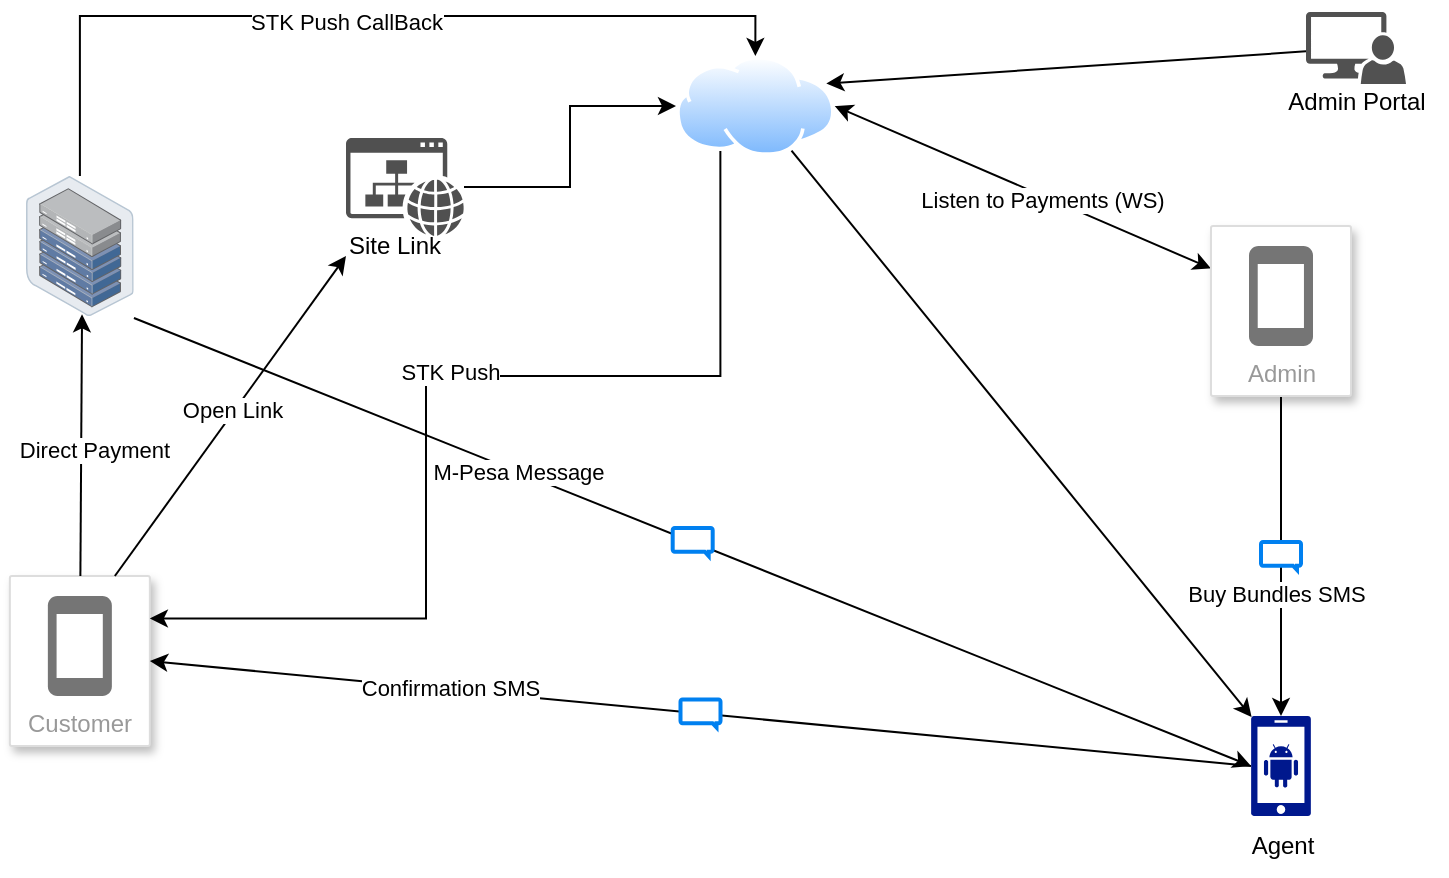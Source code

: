 <mxfile version="24.7.6">
  <diagram name="Page-1" id="izLVnv7lBoGsd2MbyICW">
    <mxGraphModel dx="880" dy="481" grid="1" gridSize="10" guides="1" tooltips="1" connect="1" arrows="1" fold="1" page="1" pageScale="1" pageWidth="850" pageHeight="1100" math="0" shadow="0">
      <root>
        <mxCell id="0" />
        <mxCell id="1" parent="0" />
        <mxCell id="lsS754e5FoWiEUBsbKIs-1" value="" style="image;aspect=fixed;perimeter=ellipsePerimeter;html=1;align=center;shadow=0;dashed=0;spacingTop=3;image=img/lib/active_directory/internet_cloud.svg;" parent="1" vertex="1">
          <mxGeometry x="385" y="40" width="79.37" height="50" as="geometry" />
        </mxCell>
        <mxCell id="lsS754e5FoWiEUBsbKIs-7" value="Customer" style="strokeColor=#dddddd;shadow=1;strokeWidth=1;rounded=1;absoluteArcSize=1;arcSize=2;labelPosition=center;verticalLabelPosition=middle;align=center;verticalAlign=bottom;spacingLeft=0;fontColor=#999999;fontSize=12;whiteSpace=wrap;spacingBottom=2;html=1;" parent="1" vertex="1">
          <mxGeometry x="51.93" y="300" width="70" height="85" as="geometry" />
        </mxCell>
        <mxCell id="lsS754e5FoWiEUBsbKIs-8" value="" style="sketch=0;dashed=0;connectable=0;html=1;fillColor=#757575;strokeColor=none;shape=mxgraph.gcp2.phone;part=1;" parent="lsS754e5FoWiEUBsbKIs-7" vertex="1">
          <mxGeometry x="0.5" width="32" height="50" relative="1" as="geometry">
            <mxPoint x="-16" y="10" as="offset" />
          </mxGeometry>
        </mxCell>
        <mxCell id="lsS754e5FoWiEUBsbKIs-20" style="rounded=0;orthogonalLoop=1;jettySize=auto;html=1;entryX=1;entryY=0.25;entryDx=0;entryDy=0;" parent="1" source="lsS754e5FoWiEUBsbKIs-11" target="lsS754e5FoWiEUBsbKIs-1" edge="1">
          <mxGeometry relative="1" as="geometry" />
        </mxCell>
        <mxCell id="lsS754e5FoWiEUBsbKIs-17" value="" style="endArrow=classic;startArrow=classic;html=1;rounded=0;entryX=0;entryY=0.25;entryDx=0;entryDy=0;exitX=1;exitY=0.5;exitDx=0;exitDy=0;" parent="1" source="lsS754e5FoWiEUBsbKIs-1" target="DG5qp-f84GWuBGF_UOD1-55" edge="1">
          <mxGeometry width="50" height="50" relative="1" as="geometry">
            <mxPoint x="400" y="190" as="sourcePoint" />
            <mxPoint x="582.5" y="142.5" as="targetPoint" />
          </mxGeometry>
        </mxCell>
        <mxCell id="DG5qp-f84GWuBGF_UOD1-77" value="Listen to Payments (WS)" style="edgeLabel;html=1;align=center;verticalAlign=middle;resizable=0;points=[];" vertex="1" connectable="0" parent="lsS754e5FoWiEUBsbKIs-17">
          <mxGeometry x="0.112" y="-2" relative="1" as="geometry">
            <mxPoint as="offset" />
          </mxGeometry>
        </mxCell>
        <mxCell id="DG5qp-f84GWuBGF_UOD1-15" value="" style="endArrow=classic;html=1;rounded=0;entryX=0.52;entryY=0.988;entryDx=0;entryDy=0;entryPerimeter=0;" edge="1" parent="1" source="lsS754e5FoWiEUBsbKIs-7" target="DG5qp-f84GWuBGF_UOD1-19">
          <mxGeometry relative="1" as="geometry">
            <mxPoint x="83.87" y="260" as="sourcePoint" />
            <mxPoint x="90" y="170" as="targetPoint" />
          </mxGeometry>
        </mxCell>
        <mxCell id="DG5qp-f84GWuBGF_UOD1-46" value="Direct Payment" style="edgeLabel;html=1;align=center;verticalAlign=middle;resizable=0;points=[];" vertex="1" connectable="0" parent="DG5qp-f84GWuBGF_UOD1-15">
          <mxGeometry x="-0.034" y="-6" relative="1" as="geometry">
            <mxPoint as="offset" />
          </mxGeometry>
        </mxCell>
        <mxCell id="DG5qp-f84GWuBGF_UOD1-71" style="edgeStyle=orthogonalEdgeStyle;rounded=0;orthogonalLoop=1;jettySize=auto;html=1;entryX=0.5;entryY=0;entryDx=0;entryDy=0;" edge="1" parent="1" source="DG5qp-f84GWuBGF_UOD1-19" target="lsS754e5FoWiEUBsbKIs-1">
          <mxGeometry relative="1" as="geometry">
            <Array as="points">
              <mxPoint x="87" y="20" />
              <mxPoint x="425" y="20" />
            </Array>
          </mxGeometry>
        </mxCell>
        <mxCell id="DG5qp-f84GWuBGF_UOD1-74" value="STK Push CallBack" style="edgeLabel;html=1;align=center;verticalAlign=middle;resizable=0;points=[];" vertex="1" connectable="0" parent="DG5qp-f84GWuBGF_UOD1-71">
          <mxGeometry x="-0.027" y="-3" relative="1" as="geometry">
            <mxPoint as="offset" />
          </mxGeometry>
        </mxCell>
        <mxCell id="DG5qp-f84GWuBGF_UOD1-19" value="" style="image;points=[];aspect=fixed;html=1;align=center;shadow=0;dashed=0;image=img/lib/allied_telesis/storage/Datacenter_Server_Half_Rack_ToR.svg;" vertex="1" parent="1">
          <mxGeometry x="60" y="100" width="53.87" height="70" as="geometry" />
        </mxCell>
        <mxCell id="DG5qp-f84GWuBGF_UOD1-23" value="" style="endArrow=classic;html=1;rounded=0;entryX=1;entryY=0.5;entryDx=0;entryDy=0;exitX=0;exitY=0.5;exitDx=0;exitDy=0;exitPerimeter=0;" edge="1" parent="1" source="lsS754e5FoWiEUBsbKIs-5" target="lsS754e5FoWiEUBsbKIs-7">
          <mxGeometry relative="1" as="geometry">
            <mxPoint x="113.87" y="219" as="sourcePoint" />
            <mxPoint x="584.87" y="386" as="targetPoint" />
          </mxGeometry>
        </mxCell>
        <mxCell id="DG5qp-f84GWuBGF_UOD1-24" value="" style="shape=mxgraph.ios7.icons.message;html=1;outlineConnect=0;verticalLabelPosition=bottom;labelBackgroundColor=#ffffff;verticalAlign=top;strokeWidth=2;strokeColor=#0080F0;shadow=0;dashed=0;" vertex="1" parent="DG5qp-f84GWuBGF_UOD1-23">
          <mxGeometry width="20" height="14" relative="1" as="geometry">
            <mxPoint x="-10" y="-7" as="offset" />
          </mxGeometry>
        </mxCell>
        <mxCell id="DG5qp-f84GWuBGF_UOD1-45" value="Confirmation SMS" style="edgeLabel;html=1;align=center;verticalAlign=middle;resizable=0;points=[];" vertex="1" connectable="0" parent="DG5qp-f84GWuBGF_UOD1-23">
          <mxGeometry x="0.509" relative="1" as="geometry">
            <mxPoint x="15" as="offset" />
          </mxGeometry>
        </mxCell>
        <mxCell id="DG5qp-f84GWuBGF_UOD1-38" value="" style="endArrow=classic;html=1;rounded=0;exitX=1.002;exitY=1.014;exitDx=0;exitDy=0;exitPerimeter=0;entryX=0;entryY=0.5;entryDx=0;entryDy=0;entryPerimeter=0;" edge="1" parent="1" source="DG5qp-f84GWuBGF_UOD1-19" target="lsS754e5FoWiEUBsbKIs-5">
          <mxGeometry relative="1" as="geometry">
            <mxPoint x="591" y="280" as="sourcePoint" />
            <mxPoint x="130" y="268" as="targetPoint" />
          </mxGeometry>
        </mxCell>
        <mxCell id="DG5qp-f84GWuBGF_UOD1-39" value="" style="shape=mxgraph.ios7.icons.message;html=1;outlineConnect=0;verticalLabelPosition=bottom;labelBackgroundColor=#ffffff;verticalAlign=top;strokeWidth=2;strokeColor=#0080F0;shadow=0;dashed=0;" vertex="1" parent="DG5qp-f84GWuBGF_UOD1-38">
          <mxGeometry width="20" height="14" relative="1" as="geometry">
            <mxPoint x="-10" y="-7" as="offset" />
          </mxGeometry>
        </mxCell>
        <mxCell id="DG5qp-f84GWuBGF_UOD1-43" value="M-Pesa Message" style="edgeLabel;html=1;align=center;verticalAlign=middle;resizable=0;points=[];" vertex="1" connectable="0" parent="DG5qp-f84GWuBGF_UOD1-38">
          <mxGeometry x="-0.312" relative="1" as="geometry">
            <mxPoint as="offset" />
          </mxGeometry>
        </mxCell>
        <mxCell id="DG5qp-f84GWuBGF_UOD1-40" value="" style="endArrow=classic;html=1;rounded=0;entryX=0.5;entryY=0;entryDx=0;entryDy=0;entryPerimeter=0;exitX=0.5;exitY=1;exitDx=0;exitDy=0;" edge="1" parent="1" source="DG5qp-f84GWuBGF_UOD1-55" target="lsS754e5FoWiEUBsbKIs-5">
          <mxGeometry relative="1" as="geometry">
            <mxPoint x="630" y="210" as="sourcePoint" />
            <mxPoint x="600" y="300" as="targetPoint" />
          </mxGeometry>
        </mxCell>
        <mxCell id="DG5qp-f84GWuBGF_UOD1-41" value="" style="shape=mxgraph.ios7.icons.message;html=1;outlineConnect=0;verticalLabelPosition=bottom;labelBackgroundColor=#ffffff;verticalAlign=top;strokeWidth=2;strokeColor=#0080F0;shadow=0;dashed=0;" vertex="1" parent="DG5qp-f84GWuBGF_UOD1-40">
          <mxGeometry width="20" height="14" relative="1" as="geometry">
            <mxPoint x="-10" y="-7" as="offset" />
          </mxGeometry>
        </mxCell>
        <mxCell id="DG5qp-f84GWuBGF_UOD1-75" value="Buy Bundles SMS" style="edgeLabel;html=1;align=center;verticalAlign=middle;resizable=0;points=[];" vertex="1" connectable="0" parent="DG5qp-f84GWuBGF_UOD1-40">
          <mxGeometry x="0.234" y="-3" relative="1" as="geometry">
            <mxPoint as="offset" />
          </mxGeometry>
        </mxCell>
        <mxCell id="DG5qp-f84GWuBGF_UOD1-48" value="" style="group" vertex="1" connectable="0" parent="1">
          <mxGeometry x="662.5" y="370" width="50" height="80" as="geometry" />
        </mxCell>
        <mxCell id="lsS754e5FoWiEUBsbKIs-5" value="" style="sketch=0;aspect=fixed;pointerEvents=1;shadow=0;dashed=0;html=1;strokeColor=none;labelPosition=center;verticalLabelPosition=bottom;verticalAlign=top;align=center;fillColor=#00188D;shape=mxgraph.mscae.enterprise.android_phone" parent="DG5qp-f84GWuBGF_UOD1-48" vertex="1">
          <mxGeometry x="10" width="30" height="50" as="geometry" />
        </mxCell>
        <mxCell id="DG5qp-f84GWuBGF_UOD1-47" value="Agent" style="text;html=1;align=center;verticalAlign=middle;resizable=0;points=[];autosize=1;strokeColor=none;fillColor=none;" vertex="1" parent="DG5qp-f84GWuBGF_UOD1-48">
          <mxGeometry y="50" width="50" height="30" as="geometry" />
        </mxCell>
        <mxCell id="DG5qp-f84GWuBGF_UOD1-54" value="" style="group" vertex="1" connectable="0" parent="1">
          <mxGeometry x="637.5" y="160" width="85" height="80" as="geometry" />
        </mxCell>
        <mxCell id="DG5qp-f84GWuBGF_UOD1-55" value="Admin" style="strokeColor=#dddddd;shadow=1;strokeWidth=1;rounded=1;absoluteArcSize=1;arcSize=2;labelPosition=center;verticalLabelPosition=middle;align=center;verticalAlign=bottom;spacingLeft=0;fontColor=#999999;fontSize=12;whiteSpace=wrap;spacingBottom=2;html=1;" vertex="1" parent="DG5qp-f84GWuBGF_UOD1-54">
          <mxGeometry x="15" y="-35" width="70" height="85" as="geometry" />
        </mxCell>
        <mxCell id="DG5qp-f84GWuBGF_UOD1-56" value="" style="sketch=0;dashed=0;connectable=0;html=1;fillColor=#757575;strokeColor=none;shape=mxgraph.gcp2.phone;part=1;" vertex="1" parent="DG5qp-f84GWuBGF_UOD1-55">
          <mxGeometry x="0.5" width="32" height="50" relative="1" as="geometry">
            <mxPoint x="-16" y="10" as="offset" />
          </mxGeometry>
        </mxCell>
        <mxCell id="DG5qp-f84GWuBGF_UOD1-58" value="" style="group" vertex="1" connectable="0" parent="1">
          <mxGeometry x="680" y="18" width="90" height="60" as="geometry" />
        </mxCell>
        <mxCell id="lsS754e5FoWiEUBsbKIs-11" value="" style="sketch=0;pointerEvents=1;shadow=0;dashed=0;html=1;strokeColor=none;labelPosition=center;verticalLabelPosition=bottom;verticalAlign=top;align=center;fillColor=#515151;shape=mxgraph.mscae.system_center.admin_console" parent="DG5qp-f84GWuBGF_UOD1-58" vertex="1">
          <mxGeometry x="20" width="50" height="36" as="geometry" />
        </mxCell>
        <mxCell id="DG5qp-f84GWuBGF_UOD1-57" value="Admin Portal" style="text;html=1;align=center;verticalAlign=middle;resizable=0;points=[];autosize=1;strokeColor=none;fillColor=none;" vertex="1" parent="DG5qp-f84GWuBGF_UOD1-58">
          <mxGeometry y="30" width="90" height="30" as="geometry" />
        </mxCell>
        <mxCell id="DG5qp-f84GWuBGF_UOD1-60" value="" style="group" vertex="1" connectable="0" parent="1">
          <mxGeometry x="209" y="81" width="70" height="69" as="geometry" />
        </mxCell>
        <mxCell id="DG5qp-f84GWuBGF_UOD1-62" value="" style="group" vertex="1" connectable="0" parent="DG5qp-f84GWuBGF_UOD1-60">
          <mxGeometry width="70" height="69" as="geometry" />
        </mxCell>
        <mxCell id="DG5qp-f84GWuBGF_UOD1-63" value="" style="group" vertex="1" connectable="0" parent="DG5qp-f84GWuBGF_UOD1-62">
          <mxGeometry width="70" height="69" as="geometry" />
        </mxCell>
        <mxCell id="lsS754e5FoWiEUBsbKIs-2" value="" style="sketch=0;pointerEvents=1;shadow=0;dashed=0;html=1;strokeColor=none;fillColor=#505050;labelPosition=center;verticalLabelPosition=bottom;verticalAlign=top;outlineConnect=0;align=center;shape=mxgraph.office.concepts.website;" parent="DG5qp-f84GWuBGF_UOD1-63" vertex="1">
          <mxGeometry x="11" width="59" height="49" as="geometry" />
        </mxCell>
        <mxCell id="DG5qp-f84GWuBGF_UOD1-59" value="Site Link" style="text;html=1;align=center;verticalAlign=middle;resizable=0;points=[];autosize=1;strokeColor=none;fillColor=none;" vertex="1" parent="DG5qp-f84GWuBGF_UOD1-63">
          <mxGeometry y="39" width="70" height="30" as="geometry" />
        </mxCell>
        <mxCell id="DG5qp-f84GWuBGF_UOD1-64" style="rounded=0;orthogonalLoop=1;jettySize=auto;html=1;exitX=0.75;exitY=0;exitDx=0;exitDy=0;entryX=0.157;entryY=0.667;entryDx=0;entryDy=0;entryPerimeter=0;" edge="1" parent="1" source="lsS754e5FoWiEUBsbKIs-7" target="DG5qp-f84GWuBGF_UOD1-59">
          <mxGeometry relative="1" as="geometry" />
        </mxCell>
        <mxCell id="DG5qp-f84GWuBGF_UOD1-66" value="Open Link" style="edgeLabel;html=1;align=center;verticalAlign=middle;resizable=0;points=[];" vertex="1" connectable="0" parent="DG5qp-f84GWuBGF_UOD1-64">
          <mxGeometry x="0.029" y="1" relative="1" as="geometry">
            <mxPoint as="offset" />
          </mxGeometry>
        </mxCell>
        <mxCell id="DG5qp-f84GWuBGF_UOD1-65" value="" style="edgeStyle=orthogonalEdgeStyle;rounded=0;orthogonalLoop=1;jettySize=auto;html=1;" edge="1" parent="1" source="lsS754e5FoWiEUBsbKIs-2" target="lsS754e5FoWiEUBsbKIs-1">
          <mxGeometry relative="1" as="geometry" />
        </mxCell>
        <mxCell id="DG5qp-f84GWuBGF_UOD1-69" style="edgeStyle=orthogonalEdgeStyle;rounded=0;orthogonalLoop=1;jettySize=auto;html=1;exitX=0.25;exitY=1;exitDx=0;exitDy=0;entryX=1;entryY=0.25;entryDx=0;entryDy=0;" edge="1" parent="1" source="lsS754e5FoWiEUBsbKIs-1" target="lsS754e5FoWiEUBsbKIs-7">
          <mxGeometry relative="1" as="geometry">
            <mxPoint x="525" y="150" as="sourcePoint" />
            <mxPoint x="270" y="405" as="targetPoint" />
            <Array as="points">
              <mxPoint x="408" y="200" />
              <mxPoint x="260" y="200" />
              <mxPoint x="260" y="321" />
            </Array>
          </mxGeometry>
        </mxCell>
        <mxCell id="DG5qp-f84GWuBGF_UOD1-73" value="STK Push" style="edgeLabel;html=1;align=center;verticalAlign=middle;resizable=0;points=[];" vertex="1" connectable="0" parent="DG5qp-f84GWuBGF_UOD1-69">
          <mxGeometry x="-0.045" y="-2" relative="1" as="geometry">
            <mxPoint as="offset" />
          </mxGeometry>
        </mxCell>
        <mxCell id="DG5qp-f84GWuBGF_UOD1-70" style="rounded=0;orthogonalLoop=1;jettySize=auto;html=1;entryX=0.01;entryY=0.01;entryDx=0;entryDy=0;entryPerimeter=0;" edge="1" parent="1" source="lsS754e5FoWiEUBsbKIs-1" target="lsS754e5FoWiEUBsbKIs-5">
          <mxGeometry relative="1" as="geometry" />
        </mxCell>
      </root>
    </mxGraphModel>
  </diagram>
</mxfile>
